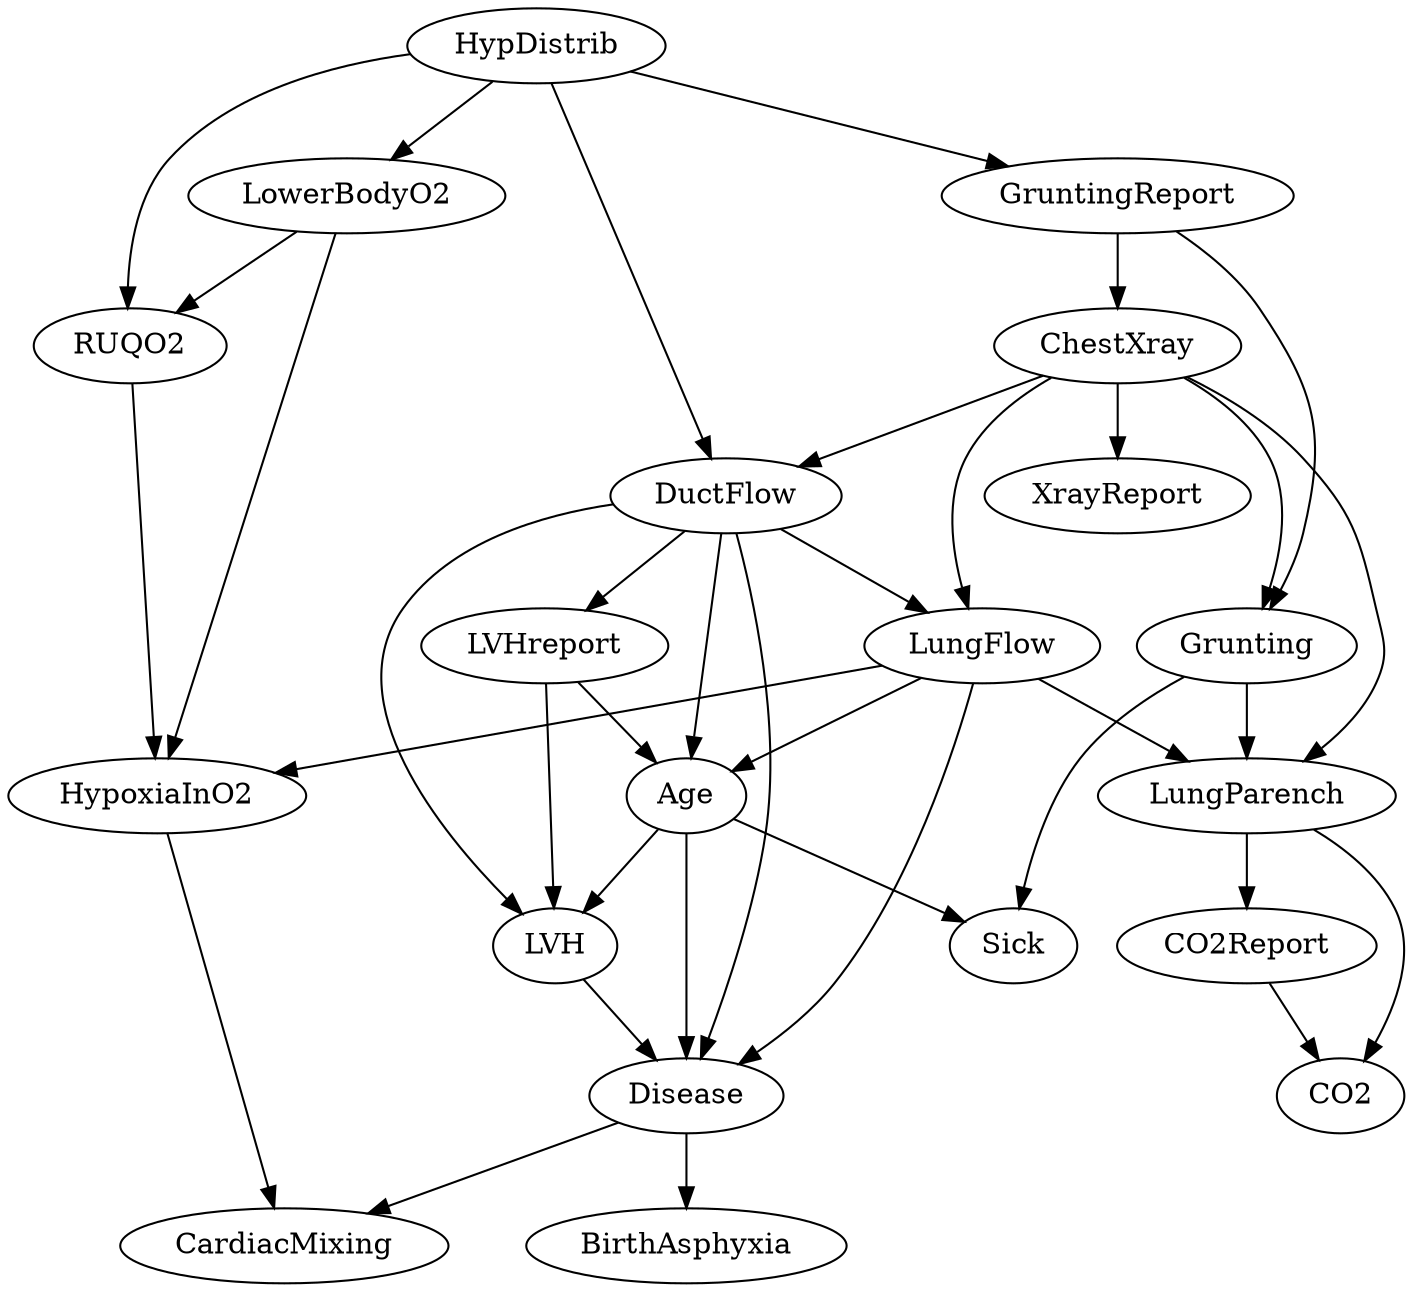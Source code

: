 digraph G {
    "HypDistrib" -> "RUQO2";
    "LowerBodyO2" -> "RUQO2";
    "Grunting" -> "Sick";
    "Age" -> "Sick";
    "LVHreport" -> "LVH";
    "Age" -> "LVH";
    "DuctFlow" -> "LVH";
    "ChestXray" -> "Grunting";
    "GruntingReport" -> "Grunting";
    "LowerBodyO2" -> "HypoxiaInO2";
    "RUQO2" -> "HypoxiaInO2";
    "LungFlow" -> "HypoxiaInO2";
    "LungParench" -> "CO2Report";
    "Age" -> "Disease";
    "LVH" -> "Disease";
    "DuctFlow" -> "Disease";
    "LungFlow" -> "Disease";
    "GruntingReport" -> "ChestXray";
    "LVHreport" -> "Age";
    "DuctFlow" -> "Age";
    "LungFlow" -> "Age";
    "CO2Report" -> "CO2";
    "LungParench" -> "CO2";
    "Disease" -> "BirthAsphyxia";
    "ChestXray" -> "LungParench";
    "Grunting" -> "LungParench";
    "LungFlow" -> "LungParench";
    "HypoxiaInO2" -> "CardiacMixing";
    "Disease" -> "CardiacMixing";
    "ChestXray" -> "XrayReport";
    "ChestXray" -> "LungFlow";
    "DuctFlow" -> "LungFlow";
    "DuctFlow" -> "LVHreport";
    "HypDistrib" -> "GruntingReport";
    "HypDistrib" -> "LowerBodyO2";
    "HypDistrib" -> "DuctFlow";
    "ChestXray" -> "DuctFlow";
}

